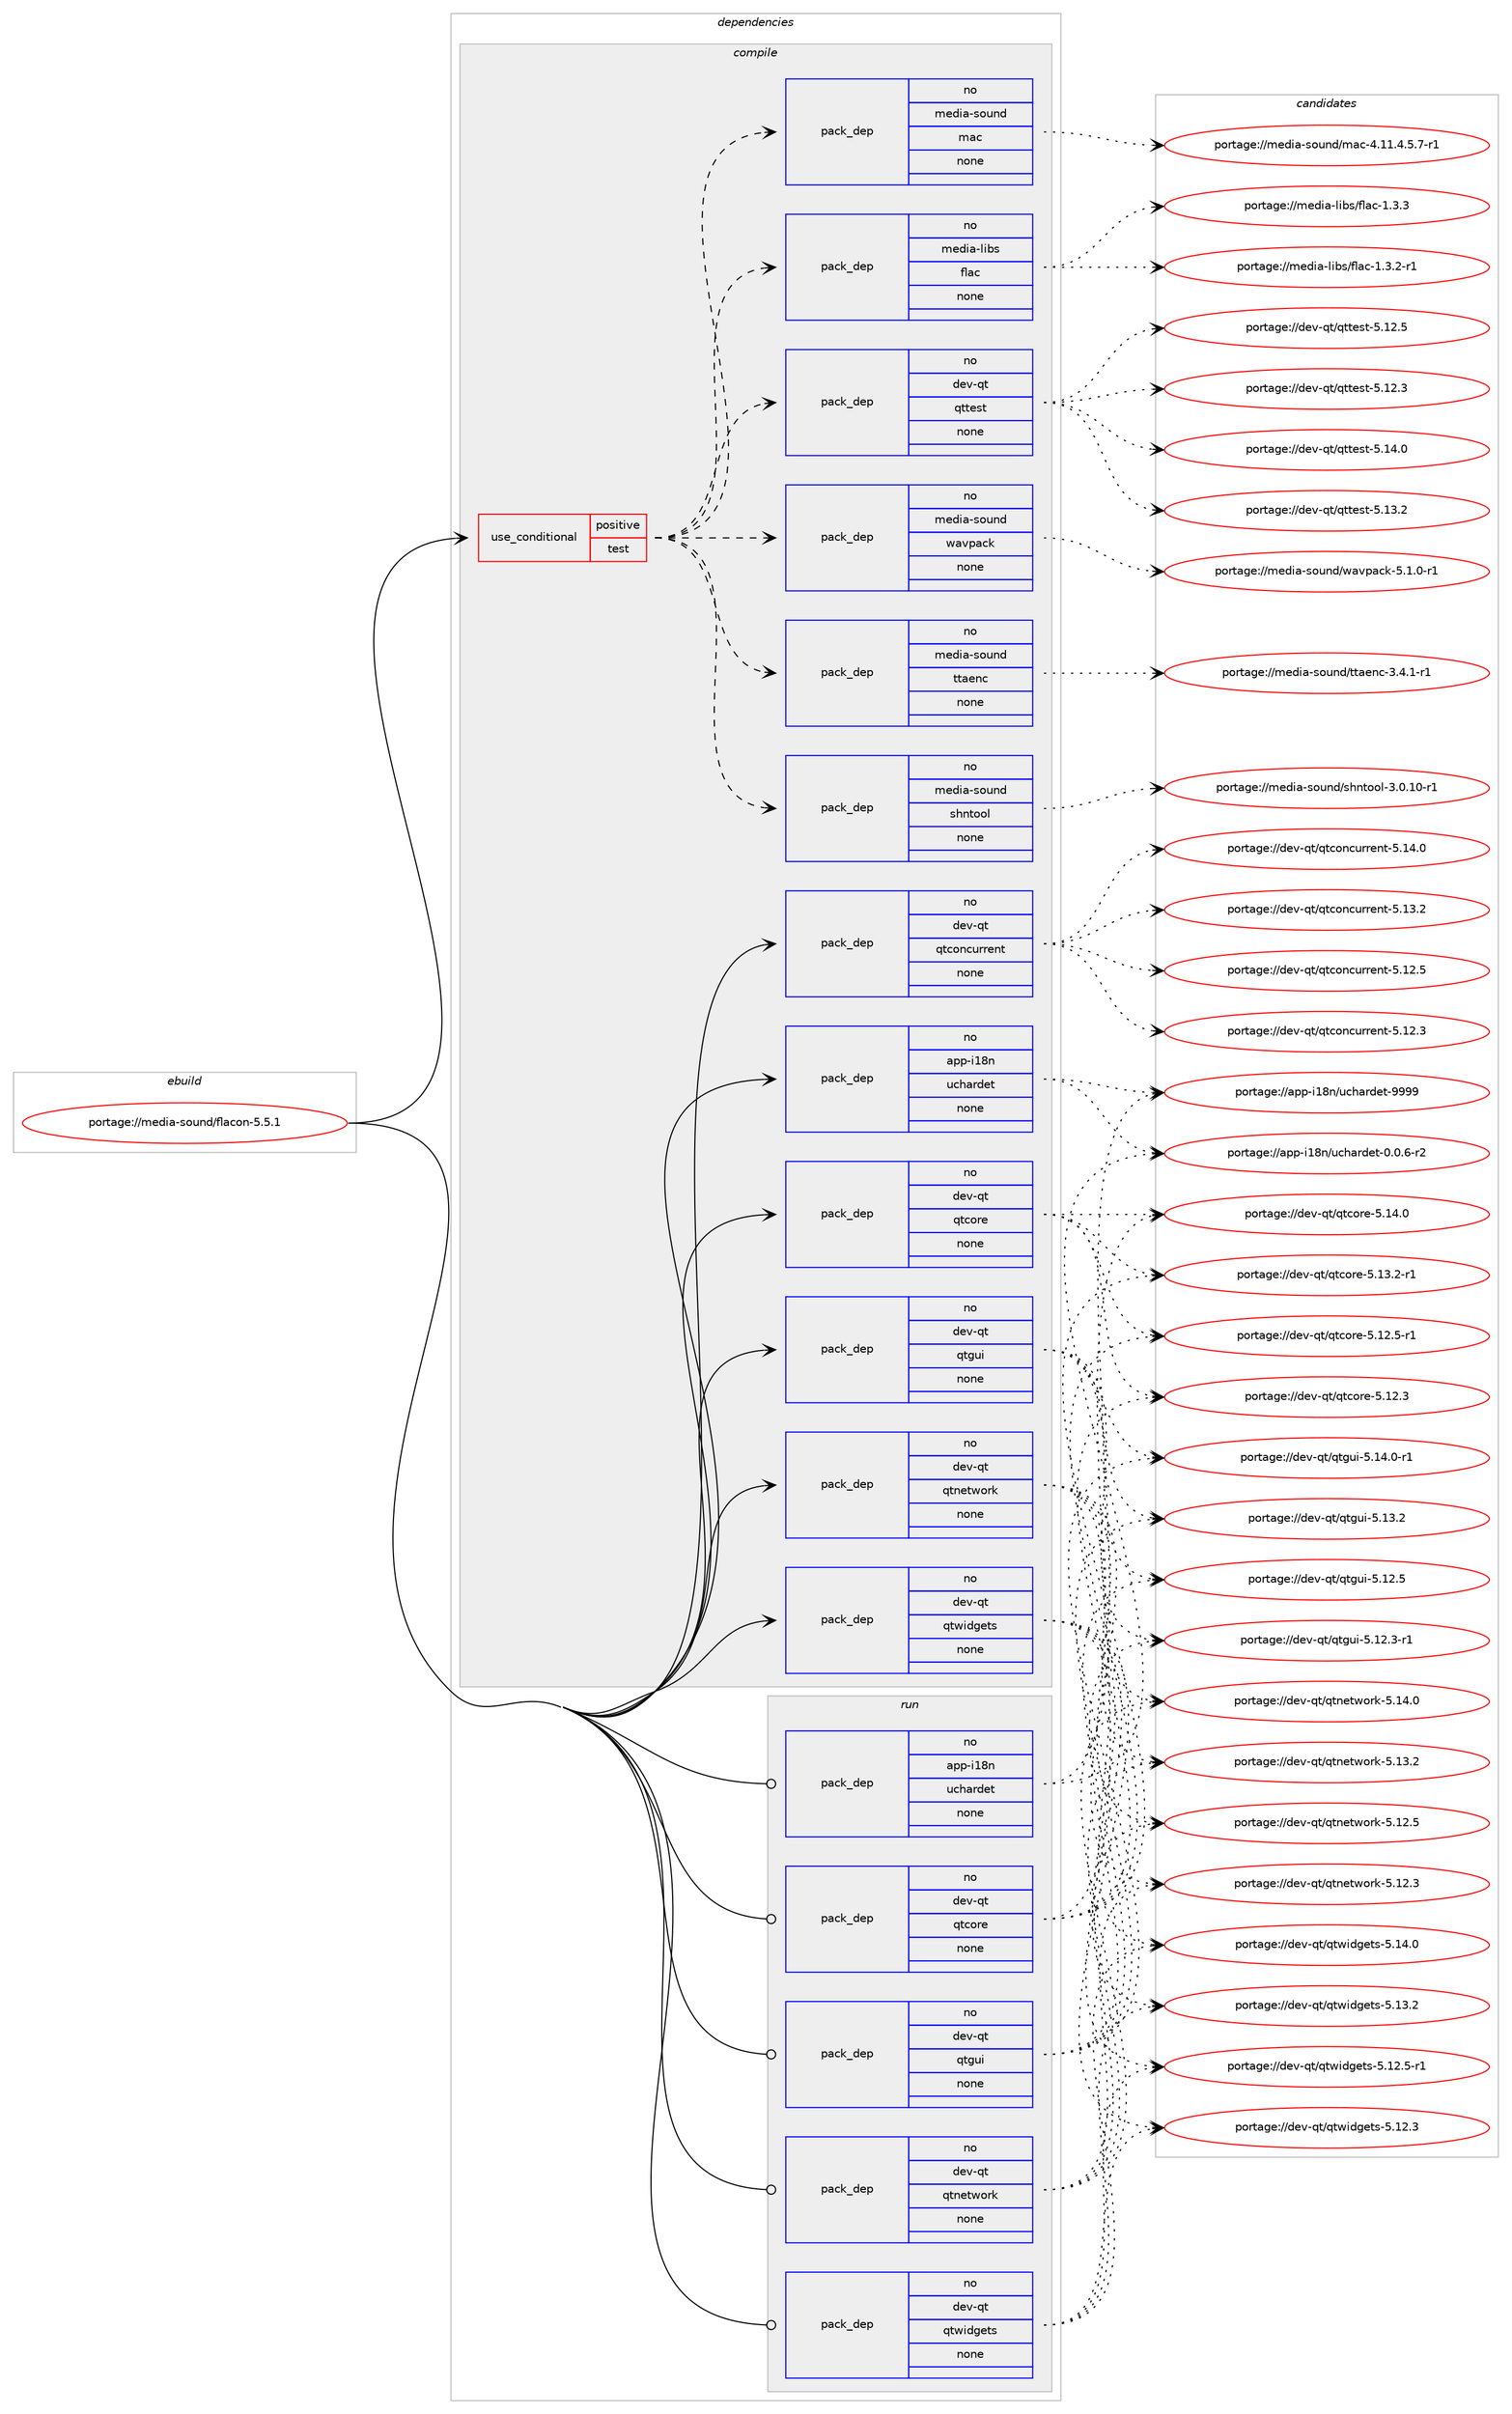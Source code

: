 digraph prolog {

# *************
# Graph options
# *************

newrank=true;
concentrate=true;
compound=true;
graph [rankdir=LR,fontname=Helvetica,fontsize=10,ranksep=1.5];#, ranksep=2.5, nodesep=0.2];
edge  [arrowhead=vee];
node  [fontname=Helvetica,fontsize=10];

# **********
# The ebuild
# **********

subgraph cluster_leftcol {
color=gray;
rank=same;
label=<<i>ebuild</i>>;
id [label="portage://media-sound/flacon-5.5.1", color=red, width=4, href="../media-sound/flacon-5.5.1.svg"];
}

# ****************
# The dependencies
# ****************

subgraph cluster_midcol {
color=gray;
label=<<i>dependencies</i>>;
subgraph cluster_compile {
fillcolor="#eeeeee";
style=filled;
label=<<i>compile</i>>;
subgraph cond43925 {
dependency193688 [label=<<TABLE BORDER="0" CELLBORDER="1" CELLSPACING="0" CELLPADDING="4"><TR><TD ROWSPAN="3" CELLPADDING="10">use_conditional</TD></TR><TR><TD>positive</TD></TR><TR><TD>test</TD></TR></TABLE>>, shape=none, color=red];
subgraph pack146794 {
dependency193689 [label=<<TABLE BORDER="0" CELLBORDER="1" CELLSPACING="0" CELLPADDING="4" WIDTH="220"><TR><TD ROWSPAN="6" CELLPADDING="30">pack_dep</TD></TR><TR><TD WIDTH="110">no</TD></TR><TR><TD>dev-qt</TD></TR><TR><TD>qttest</TD></TR><TR><TD>none</TD></TR><TR><TD></TD></TR></TABLE>>, shape=none, color=blue];
}
dependency193688:e -> dependency193689:w [weight=20,style="dashed",arrowhead="vee"];
subgraph pack146795 {
dependency193690 [label=<<TABLE BORDER="0" CELLBORDER="1" CELLSPACING="0" CELLPADDING="4" WIDTH="220"><TR><TD ROWSPAN="6" CELLPADDING="30">pack_dep</TD></TR><TR><TD WIDTH="110">no</TD></TR><TR><TD>media-libs</TD></TR><TR><TD>flac</TD></TR><TR><TD>none</TD></TR><TR><TD></TD></TR></TABLE>>, shape=none, color=blue];
}
dependency193688:e -> dependency193690:w [weight=20,style="dashed",arrowhead="vee"];
subgraph pack146796 {
dependency193691 [label=<<TABLE BORDER="0" CELLBORDER="1" CELLSPACING="0" CELLPADDING="4" WIDTH="220"><TR><TD ROWSPAN="6" CELLPADDING="30">pack_dep</TD></TR><TR><TD WIDTH="110">no</TD></TR><TR><TD>media-sound</TD></TR><TR><TD>mac</TD></TR><TR><TD>none</TD></TR><TR><TD></TD></TR></TABLE>>, shape=none, color=blue];
}
dependency193688:e -> dependency193691:w [weight=20,style="dashed",arrowhead="vee"];
subgraph pack146797 {
dependency193692 [label=<<TABLE BORDER="0" CELLBORDER="1" CELLSPACING="0" CELLPADDING="4" WIDTH="220"><TR><TD ROWSPAN="6" CELLPADDING="30">pack_dep</TD></TR><TR><TD WIDTH="110">no</TD></TR><TR><TD>media-sound</TD></TR><TR><TD>shntool</TD></TR><TR><TD>none</TD></TR><TR><TD></TD></TR></TABLE>>, shape=none, color=blue];
}
dependency193688:e -> dependency193692:w [weight=20,style="dashed",arrowhead="vee"];
subgraph pack146798 {
dependency193693 [label=<<TABLE BORDER="0" CELLBORDER="1" CELLSPACING="0" CELLPADDING="4" WIDTH="220"><TR><TD ROWSPAN="6" CELLPADDING="30">pack_dep</TD></TR><TR><TD WIDTH="110">no</TD></TR><TR><TD>media-sound</TD></TR><TR><TD>ttaenc</TD></TR><TR><TD>none</TD></TR><TR><TD></TD></TR></TABLE>>, shape=none, color=blue];
}
dependency193688:e -> dependency193693:w [weight=20,style="dashed",arrowhead="vee"];
subgraph pack146799 {
dependency193694 [label=<<TABLE BORDER="0" CELLBORDER="1" CELLSPACING="0" CELLPADDING="4" WIDTH="220"><TR><TD ROWSPAN="6" CELLPADDING="30">pack_dep</TD></TR><TR><TD WIDTH="110">no</TD></TR><TR><TD>media-sound</TD></TR><TR><TD>wavpack</TD></TR><TR><TD>none</TD></TR><TR><TD></TD></TR></TABLE>>, shape=none, color=blue];
}
dependency193688:e -> dependency193694:w [weight=20,style="dashed",arrowhead="vee"];
}
id:e -> dependency193688:w [weight=20,style="solid",arrowhead="vee"];
subgraph pack146800 {
dependency193695 [label=<<TABLE BORDER="0" CELLBORDER="1" CELLSPACING="0" CELLPADDING="4" WIDTH="220"><TR><TD ROWSPAN="6" CELLPADDING="30">pack_dep</TD></TR><TR><TD WIDTH="110">no</TD></TR><TR><TD>app-i18n</TD></TR><TR><TD>uchardet</TD></TR><TR><TD>none</TD></TR><TR><TD></TD></TR></TABLE>>, shape=none, color=blue];
}
id:e -> dependency193695:w [weight=20,style="solid",arrowhead="vee"];
subgraph pack146801 {
dependency193696 [label=<<TABLE BORDER="0" CELLBORDER="1" CELLSPACING="0" CELLPADDING="4" WIDTH="220"><TR><TD ROWSPAN="6" CELLPADDING="30">pack_dep</TD></TR><TR><TD WIDTH="110">no</TD></TR><TR><TD>dev-qt</TD></TR><TR><TD>qtconcurrent</TD></TR><TR><TD>none</TD></TR><TR><TD></TD></TR></TABLE>>, shape=none, color=blue];
}
id:e -> dependency193696:w [weight=20,style="solid",arrowhead="vee"];
subgraph pack146802 {
dependency193697 [label=<<TABLE BORDER="0" CELLBORDER="1" CELLSPACING="0" CELLPADDING="4" WIDTH="220"><TR><TD ROWSPAN="6" CELLPADDING="30">pack_dep</TD></TR><TR><TD WIDTH="110">no</TD></TR><TR><TD>dev-qt</TD></TR><TR><TD>qtcore</TD></TR><TR><TD>none</TD></TR><TR><TD></TD></TR></TABLE>>, shape=none, color=blue];
}
id:e -> dependency193697:w [weight=20,style="solid",arrowhead="vee"];
subgraph pack146803 {
dependency193698 [label=<<TABLE BORDER="0" CELLBORDER="1" CELLSPACING="0" CELLPADDING="4" WIDTH="220"><TR><TD ROWSPAN="6" CELLPADDING="30">pack_dep</TD></TR><TR><TD WIDTH="110">no</TD></TR><TR><TD>dev-qt</TD></TR><TR><TD>qtgui</TD></TR><TR><TD>none</TD></TR><TR><TD></TD></TR></TABLE>>, shape=none, color=blue];
}
id:e -> dependency193698:w [weight=20,style="solid",arrowhead="vee"];
subgraph pack146804 {
dependency193699 [label=<<TABLE BORDER="0" CELLBORDER="1" CELLSPACING="0" CELLPADDING="4" WIDTH="220"><TR><TD ROWSPAN="6" CELLPADDING="30">pack_dep</TD></TR><TR><TD WIDTH="110">no</TD></TR><TR><TD>dev-qt</TD></TR><TR><TD>qtnetwork</TD></TR><TR><TD>none</TD></TR><TR><TD></TD></TR></TABLE>>, shape=none, color=blue];
}
id:e -> dependency193699:w [weight=20,style="solid",arrowhead="vee"];
subgraph pack146805 {
dependency193700 [label=<<TABLE BORDER="0" CELLBORDER="1" CELLSPACING="0" CELLPADDING="4" WIDTH="220"><TR><TD ROWSPAN="6" CELLPADDING="30">pack_dep</TD></TR><TR><TD WIDTH="110">no</TD></TR><TR><TD>dev-qt</TD></TR><TR><TD>qtwidgets</TD></TR><TR><TD>none</TD></TR><TR><TD></TD></TR></TABLE>>, shape=none, color=blue];
}
id:e -> dependency193700:w [weight=20,style="solid",arrowhead="vee"];
}
subgraph cluster_compileandrun {
fillcolor="#eeeeee";
style=filled;
label=<<i>compile and run</i>>;
}
subgraph cluster_run {
fillcolor="#eeeeee";
style=filled;
label=<<i>run</i>>;
subgraph pack146806 {
dependency193701 [label=<<TABLE BORDER="0" CELLBORDER="1" CELLSPACING="0" CELLPADDING="4" WIDTH="220"><TR><TD ROWSPAN="6" CELLPADDING="30">pack_dep</TD></TR><TR><TD WIDTH="110">no</TD></TR><TR><TD>app-i18n</TD></TR><TR><TD>uchardet</TD></TR><TR><TD>none</TD></TR><TR><TD></TD></TR></TABLE>>, shape=none, color=blue];
}
id:e -> dependency193701:w [weight=20,style="solid",arrowhead="odot"];
subgraph pack146807 {
dependency193702 [label=<<TABLE BORDER="0" CELLBORDER="1" CELLSPACING="0" CELLPADDING="4" WIDTH="220"><TR><TD ROWSPAN="6" CELLPADDING="30">pack_dep</TD></TR><TR><TD WIDTH="110">no</TD></TR><TR><TD>dev-qt</TD></TR><TR><TD>qtcore</TD></TR><TR><TD>none</TD></TR><TR><TD></TD></TR></TABLE>>, shape=none, color=blue];
}
id:e -> dependency193702:w [weight=20,style="solid",arrowhead="odot"];
subgraph pack146808 {
dependency193703 [label=<<TABLE BORDER="0" CELLBORDER="1" CELLSPACING="0" CELLPADDING="4" WIDTH="220"><TR><TD ROWSPAN="6" CELLPADDING="30">pack_dep</TD></TR><TR><TD WIDTH="110">no</TD></TR><TR><TD>dev-qt</TD></TR><TR><TD>qtgui</TD></TR><TR><TD>none</TD></TR><TR><TD></TD></TR></TABLE>>, shape=none, color=blue];
}
id:e -> dependency193703:w [weight=20,style="solid",arrowhead="odot"];
subgraph pack146809 {
dependency193704 [label=<<TABLE BORDER="0" CELLBORDER="1" CELLSPACING="0" CELLPADDING="4" WIDTH="220"><TR><TD ROWSPAN="6" CELLPADDING="30">pack_dep</TD></TR><TR><TD WIDTH="110">no</TD></TR><TR><TD>dev-qt</TD></TR><TR><TD>qtnetwork</TD></TR><TR><TD>none</TD></TR><TR><TD></TD></TR></TABLE>>, shape=none, color=blue];
}
id:e -> dependency193704:w [weight=20,style="solid",arrowhead="odot"];
subgraph pack146810 {
dependency193705 [label=<<TABLE BORDER="0" CELLBORDER="1" CELLSPACING="0" CELLPADDING="4" WIDTH="220"><TR><TD ROWSPAN="6" CELLPADDING="30">pack_dep</TD></TR><TR><TD WIDTH="110">no</TD></TR><TR><TD>dev-qt</TD></TR><TR><TD>qtwidgets</TD></TR><TR><TD>none</TD></TR><TR><TD></TD></TR></TABLE>>, shape=none, color=blue];
}
id:e -> dependency193705:w [weight=20,style="solid",arrowhead="odot"];
}
}

# **************
# The candidates
# **************

subgraph cluster_choices {
rank=same;
color=gray;
label=<<i>candidates</i>>;

subgraph choice146794 {
color=black;
nodesep=1;
choice100101118451131164711311611610111511645534649524648 [label="portage://dev-qt/qttest-5.14.0", color=red, width=4,href="../dev-qt/qttest-5.14.0.svg"];
choice100101118451131164711311611610111511645534649514650 [label="portage://dev-qt/qttest-5.13.2", color=red, width=4,href="../dev-qt/qttest-5.13.2.svg"];
choice100101118451131164711311611610111511645534649504653 [label="portage://dev-qt/qttest-5.12.5", color=red, width=4,href="../dev-qt/qttest-5.12.5.svg"];
choice100101118451131164711311611610111511645534649504651 [label="portage://dev-qt/qttest-5.12.3", color=red, width=4,href="../dev-qt/qttest-5.12.3.svg"];
dependency193689:e -> choice100101118451131164711311611610111511645534649524648:w [style=dotted,weight="100"];
dependency193689:e -> choice100101118451131164711311611610111511645534649514650:w [style=dotted,weight="100"];
dependency193689:e -> choice100101118451131164711311611610111511645534649504653:w [style=dotted,weight="100"];
dependency193689:e -> choice100101118451131164711311611610111511645534649504651:w [style=dotted,weight="100"];
}
subgraph choice146795 {
color=black;
nodesep=1;
choice109101100105974510810598115471021089799454946514651 [label="portage://media-libs/flac-1.3.3", color=red, width=4,href="../media-libs/flac-1.3.3.svg"];
choice1091011001059745108105981154710210897994549465146504511449 [label="portage://media-libs/flac-1.3.2-r1", color=red, width=4,href="../media-libs/flac-1.3.2-r1.svg"];
dependency193690:e -> choice109101100105974510810598115471021089799454946514651:w [style=dotted,weight="100"];
dependency193690:e -> choice1091011001059745108105981154710210897994549465146504511449:w [style=dotted,weight="100"];
}
subgraph choice146796 {
color=black;
nodesep=1;
choice109101100105974511511111711010047109979945524649494652465346554511449 [label="portage://media-sound/mac-4.11.4.5.7-r1", color=red, width=4,href="../media-sound/mac-4.11.4.5.7-r1.svg"];
dependency193691:e -> choice109101100105974511511111711010047109979945524649494652465346554511449:w [style=dotted,weight="100"];
}
subgraph choice146797 {
color=black;
nodesep=1;
choice109101100105974511511111711010047115104110116111111108455146484649484511449 [label="portage://media-sound/shntool-3.0.10-r1", color=red, width=4,href="../media-sound/shntool-3.0.10-r1.svg"];
dependency193692:e -> choice109101100105974511511111711010047115104110116111111108455146484649484511449:w [style=dotted,weight="100"];
}
subgraph choice146798 {
color=black;
nodesep=1;
choice10910110010597451151111171101004711611697101110994551465246494511449 [label="portage://media-sound/ttaenc-3.4.1-r1", color=red, width=4,href="../media-sound/ttaenc-3.4.1-r1.svg"];
dependency193693:e -> choice10910110010597451151111171101004711611697101110994551465246494511449:w [style=dotted,weight="100"];
}
subgraph choice146799 {
color=black;
nodesep=1;
choice1091011001059745115111117110100471199711811297991074553464946484511449 [label="portage://media-sound/wavpack-5.1.0-r1", color=red, width=4,href="../media-sound/wavpack-5.1.0-r1.svg"];
dependency193694:e -> choice1091011001059745115111117110100471199711811297991074553464946484511449:w [style=dotted,weight="100"];
}
subgraph choice146800 {
color=black;
nodesep=1;
choice971121124510549561104711799104971141001011164557575757 [label="portage://app-i18n/uchardet-9999", color=red, width=4,href="../app-i18n/uchardet-9999.svg"];
choice971121124510549561104711799104971141001011164548464846544511450 [label="portage://app-i18n/uchardet-0.0.6-r2", color=red, width=4,href="../app-i18n/uchardet-0.0.6-r2.svg"];
dependency193695:e -> choice971121124510549561104711799104971141001011164557575757:w [style=dotted,weight="100"];
dependency193695:e -> choice971121124510549561104711799104971141001011164548464846544511450:w [style=dotted,weight="100"];
}
subgraph choice146801 {
color=black;
nodesep=1;
choice1001011184511311647113116991111109911711411410111011645534649524648 [label="portage://dev-qt/qtconcurrent-5.14.0", color=red, width=4,href="../dev-qt/qtconcurrent-5.14.0.svg"];
choice1001011184511311647113116991111109911711411410111011645534649514650 [label="portage://dev-qt/qtconcurrent-5.13.2", color=red, width=4,href="../dev-qt/qtconcurrent-5.13.2.svg"];
choice1001011184511311647113116991111109911711411410111011645534649504653 [label="portage://dev-qt/qtconcurrent-5.12.5", color=red, width=4,href="../dev-qt/qtconcurrent-5.12.5.svg"];
choice1001011184511311647113116991111109911711411410111011645534649504651 [label="portage://dev-qt/qtconcurrent-5.12.3", color=red, width=4,href="../dev-qt/qtconcurrent-5.12.3.svg"];
dependency193696:e -> choice1001011184511311647113116991111109911711411410111011645534649524648:w [style=dotted,weight="100"];
dependency193696:e -> choice1001011184511311647113116991111109911711411410111011645534649514650:w [style=dotted,weight="100"];
dependency193696:e -> choice1001011184511311647113116991111109911711411410111011645534649504653:w [style=dotted,weight="100"];
dependency193696:e -> choice1001011184511311647113116991111109911711411410111011645534649504651:w [style=dotted,weight="100"];
}
subgraph choice146802 {
color=black;
nodesep=1;
choice10010111845113116471131169911111410145534649524648 [label="portage://dev-qt/qtcore-5.14.0", color=red, width=4,href="../dev-qt/qtcore-5.14.0.svg"];
choice100101118451131164711311699111114101455346495146504511449 [label="portage://dev-qt/qtcore-5.13.2-r1", color=red, width=4,href="../dev-qt/qtcore-5.13.2-r1.svg"];
choice100101118451131164711311699111114101455346495046534511449 [label="portage://dev-qt/qtcore-5.12.5-r1", color=red, width=4,href="../dev-qt/qtcore-5.12.5-r1.svg"];
choice10010111845113116471131169911111410145534649504651 [label="portage://dev-qt/qtcore-5.12.3", color=red, width=4,href="../dev-qt/qtcore-5.12.3.svg"];
dependency193697:e -> choice10010111845113116471131169911111410145534649524648:w [style=dotted,weight="100"];
dependency193697:e -> choice100101118451131164711311699111114101455346495146504511449:w [style=dotted,weight="100"];
dependency193697:e -> choice100101118451131164711311699111114101455346495046534511449:w [style=dotted,weight="100"];
dependency193697:e -> choice10010111845113116471131169911111410145534649504651:w [style=dotted,weight="100"];
}
subgraph choice146803 {
color=black;
nodesep=1;
choice1001011184511311647113116103117105455346495246484511449 [label="portage://dev-qt/qtgui-5.14.0-r1", color=red, width=4,href="../dev-qt/qtgui-5.14.0-r1.svg"];
choice100101118451131164711311610311710545534649514650 [label="portage://dev-qt/qtgui-5.13.2", color=red, width=4,href="../dev-qt/qtgui-5.13.2.svg"];
choice100101118451131164711311610311710545534649504653 [label="portage://dev-qt/qtgui-5.12.5", color=red, width=4,href="../dev-qt/qtgui-5.12.5.svg"];
choice1001011184511311647113116103117105455346495046514511449 [label="portage://dev-qt/qtgui-5.12.3-r1", color=red, width=4,href="../dev-qt/qtgui-5.12.3-r1.svg"];
dependency193698:e -> choice1001011184511311647113116103117105455346495246484511449:w [style=dotted,weight="100"];
dependency193698:e -> choice100101118451131164711311610311710545534649514650:w [style=dotted,weight="100"];
dependency193698:e -> choice100101118451131164711311610311710545534649504653:w [style=dotted,weight="100"];
dependency193698:e -> choice1001011184511311647113116103117105455346495046514511449:w [style=dotted,weight="100"];
}
subgraph choice146804 {
color=black;
nodesep=1;
choice100101118451131164711311611010111611911111410745534649524648 [label="portage://dev-qt/qtnetwork-5.14.0", color=red, width=4,href="../dev-qt/qtnetwork-5.14.0.svg"];
choice100101118451131164711311611010111611911111410745534649514650 [label="portage://dev-qt/qtnetwork-5.13.2", color=red, width=4,href="../dev-qt/qtnetwork-5.13.2.svg"];
choice100101118451131164711311611010111611911111410745534649504653 [label="portage://dev-qt/qtnetwork-5.12.5", color=red, width=4,href="../dev-qt/qtnetwork-5.12.5.svg"];
choice100101118451131164711311611010111611911111410745534649504651 [label="portage://dev-qt/qtnetwork-5.12.3", color=red, width=4,href="../dev-qt/qtnetwork-5.12.3.svg"];
dependency193699:e -> choice100101118451131164711311611010111611911111410745534649524648:w [style=dotted,weight="100"];
dependency193699:e -> choice100101118451131164711311611010111611911111410745534649514650:w [style=dotted,weight="100"];
dependency193699:e -> choice100101118451131164711311611010111611911111410745534649504653:w [style=dotted,weight="100"];
dependency193699:e -> choice100101118451131164711311611010111611911111410745534649504651:w [style=dotted,weight="100"];
}
subgraph choice146805 {
color=black;
nodesep=1;
choice100101118451131164711311611910510010310111611545534649524648 [label="portage://dev-qt/qtwidgets-5.14.0", color=red, width=4,href="../dev-qt/qtwidgets-5.14.0.svg"];
choice100101118451131164711311611910510010310111611545534649514650 [label="portage://dev-qt/qtwidgets-5.13.2", color=red, width=4,href="../dev-qt/qtwidgets-5.13.2.svg"];
choice1001011184511311647113116119105100103101116115455346495046534511449 [label="portage://dev-qt/qtwidgets-5.12.5-r1", color=red, width=4,href="../dev-qt/qtwidgets-5.12.5-r1.svg"];
choice100101118451131164711311611910510010310111611545534649504651 [label="portage://dev-qt/qtwidgets-5.12.3", color=red, width=4,href="../dev-qt/qtwidgets-5.12.3.svg"];
dependency193700:e -> choice100101118451131164711311611910510010310111611545534649524648:w [style=dotted,weight="100"];
dependency193700:e -> choice100101118451131164711311611910510010310111611545534649514650:w [style=dotted,weight="100"];
dependency193700:e -> choice1001011184511311647113116119105100103101116115455346495046534511449:w [style=dotted,weight="100"];
dependency193700:e -> choice100101118451131164711311611910510010310111611545534649504651:w [style=dotted,weight="100"];
}
subgraph choice146806 {
color=black;
nodesep=1;
choice971121124510549561104711799104971141001011164557575757 [label="portage://app-i18n/uchardet-9999", color=red, width=4,href="../app-i18n/uchardet-9999.svg"];
choice971121124510549561104711799104971141001011164548464846544511450 [label="portage://app-i18n/uchardet-0.0.6-r2", color=red, width=4,href="../app-i18n/uchardet-0.0.6-r2.svg"];
dependency193701:e -> choice971121124510549561104711799104971141001011164557575757:w [style=dotted,weight="100"];
dependency193701:e -> choice971121124510549561104711799104971141001011164548464846544511450:w [style=dotted,weight="100"];
}
subgraph choice146807 {
color=black;
nodesep=1;
choice10010111845113116471131169911111410145534649524648 [label="portage://dev-qt/qtcore-5.14.0", color=red, width=4,href="../dev-qt/qtcore-5.14.0.svg"];
choice100101118451131164711311699111114101455346495146504511449 [label="portage://dev-qt/qtcore-5.13.2-r1", color=red, width=4,href="../dev-qt/qtcore-5.13.2-r1.svg"];
choice100101118451131164711311699111114101455346495046534511449 [label="portage://dev-qt/qtcore-5.12.5-r1", color=red, width=4,href="../dev-qt/qtcore-5.12.5-r1.svg"];
choice10010111845113116471131169911111410145534649504651 [label="portage://dev-qt/qtcore-5.12.3", color=red, width=4,href="../dev-qt/qtcore-5.12.3.svg"];
dependency193702:e -> choice10010111845113116471131169911111410145534649524648:w [style=dotted,weight="100"];
dependency193702:e -> choice100101118451131164711311699111114101455346495146504511449:w [style=dotted,weight="100"];
dependency193702:e -> choice100101118451131164711311699111114101455346495046534511449:w [style=dotted,weight="100"];
dependency193702:e -> choice10010111845113116471131169911111410145534649504651:w [style=dotted,weight="100"];
}
subgraph choice146808 {
color=black;
nodesep=1;
choice1001011184511311647113116103117105455346495246484511449 [label="portage://dev-qt/qtgui-5.14.0-r1", color=red, width=4,href="../dev-qt/qtgui-5.14.0-r1.svg"];
choice100101118451131164711311610311710545534649514650 [label="portage://dev-qt/qtgui-5.13.2", color=red, width=4,href="../dev-qt/qtgui-5.13.2.svg"];
choice100101118451131164711311610311710545534649504653 [label="portage://dev-qt/qtgui-5.12.5", color=red, width=4,href="../dev-qt/qtgui-5.12.5.svg"];
choice1001011184511311647113116103117105455346495046514511449 [label="portage://dev-qt/qtgui-5.12.3-r1", color=red, width=4,href="../dev-qt/qtgui-5.12.3-r1.svg"];
dependency193703:e -> choice1001011184511311647113116103117105455346495246484511449:w [style=dotted,weight="100"];
dependency193703:e -> choice100101118451131164711311610311710545534649514650:w [style=dotted,weight="100"];
dependency193703:e -> choice100101118451131164711311610311710545534649504653:w [style=dotted,weight="100"];
dependency193703:e -> choice1001011184511311647113116103117105455346495046514511449:w [style=dotted,weight="100"];
}
subgraph choice146809 {
color=black;
nodesep=1;
choice100101118451131164711311611010111611911111410745534649524648 [label="portage://dev-qt/qtnetwork-5.14.0", color=red, width=4,href="../dev-qt/qtnetwork-5.14.0.svg"];
choice100101118451131164711311611010111611911111410745534649514650 [label="portage://dev-qt/qtnetwork-5.13.2", color=red, width=4,href="../dev-qt/qtnetwork-5.13.2.svg"];
choice100101118451131164711311611010111611911111410745534649504653 [label="portage://dev-qt/qtnetwork-5.12.5", color=red, width=4,href="../dev-qt/qtnetwork-5.12.5.svg"];
choice100101118451131164711311611010111611911111410745534649504651 [label="portage://dev-qt/qtnetwork-5.12.3", color=red, width=4,href="../dev-qt/qtnetwork-5.12.3.svg"];
dependency193704:e -> choice100101118451131164711311611010111611911111410745534649524648:w [style=dotted,weight="100"];
dependency193704:e -> choice100101118451131164711311611010111611911111410745534649514650:w [style=dotted,weight="100"];
dependency193704:e -> choice100101118451131164711311611010111611911111410745534649504653:w [style=dotted,weight="100"];
dependency193704:e -> choice100101118451131164711311611010111611911111410745534649504651:w [style=dotted,weight="100"];
}
subgraph choice146810 {
color=black;
nodesep=1;
choice100101118451131164711311611910510010310111611545534649524648 [label="portage://dev-qt/qtwidgets-5.14.0", color=red, width=4,href="../dev-qt/qtwidgets-5.14.0.svg"];
choice100101118451131164711311611910510010310111611545534649514650 [label="portage://dev-qt/qtwidgets-5.13.2", color=red, width=4,href="../dev-qt/qtwidgets-5.13.2.svg"];
choice1001011184511311647113116119105100103101116115455346495046534511449 [label="portage://dev-qt/qtwidgets-5.12.5-r1", color=red, width=4,href="../dev-qt/qtwidgets-5.12.5-r1.svg"];
choice100101118451131164711311611910510010310111611545534649504651 [label="portage://dev-qt/qtwidgets-5.12.3", color=red, width=4,href="../dev-qt/qtwidgets-5.12.3.svg"];
dependency193705:e -> choice100101118451131164711311611910510010310111611545534649524648:w [style=dotted,weight="100"];
dependency193705:e -> choice100101118451131164711311611910510010310111611545534649514650:w [style=dotted,weight="100"];
dependency193705:e -> choice1001011184511311647113116119105100103101116115455346495046534511449:w [style=dotted,weight="100"];
dependency193705:e -> choice100101118451131164711311611910510010310111611545534649504651:w [style=dotted,weight="100"];
}
}

}
